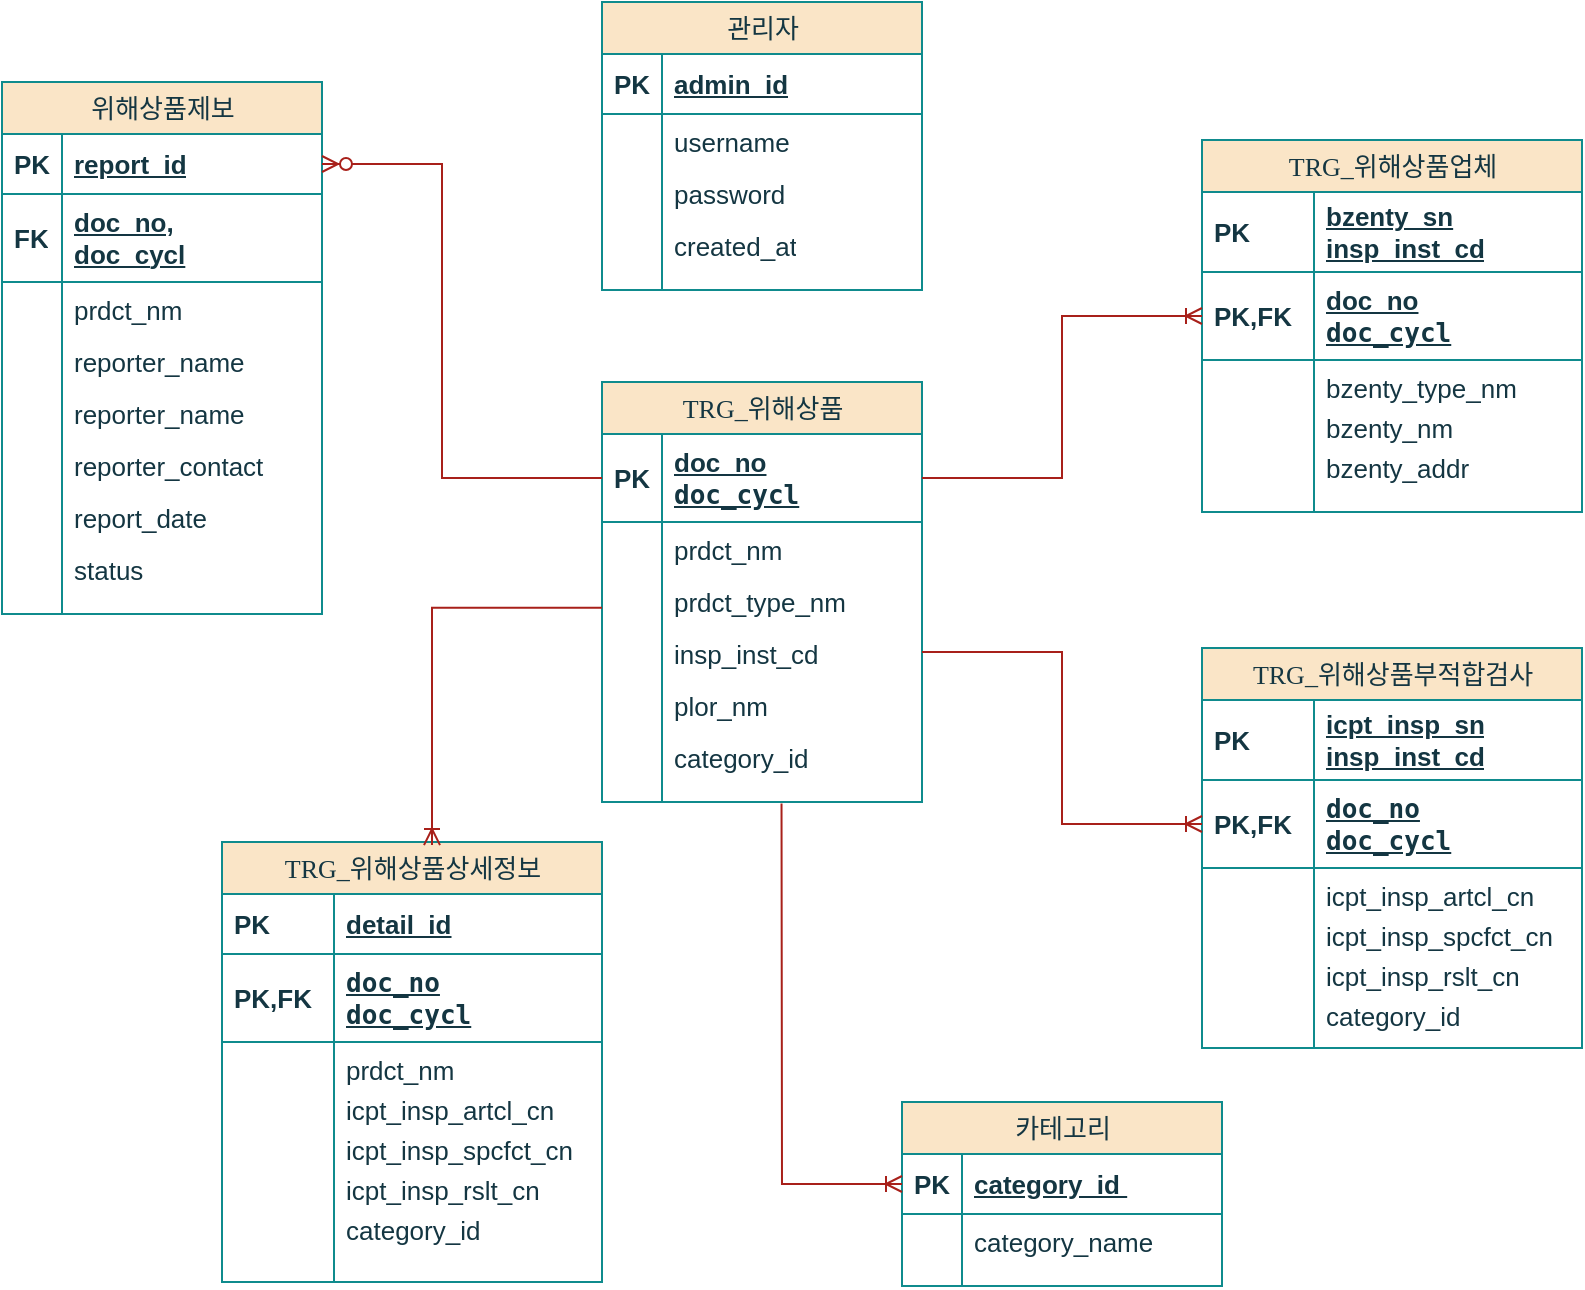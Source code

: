 <mxfile version="26.0.2">
  <diagram name="Page-1" id="e56a1550-8fbb-45ad-956c-1786394a9013">
    <mxGraphModel dx="1615" dy="869" grid="1" gridSize="10" guides="1" tooltips="1" connect="1" arrows="1" fold="1" page="1" pageScale="1" pageWidth="1100" pageHeight="850" background="none" math="0" shadow="0">
      <root>
        <mxCell id="0" />
        <mxCell id="1" parent="0" />
        <mxCell id="2e49270ec7c68f3f-8" value="관리자" style="swimlane;html=1;fontStyle=0;childLayout=stackLayout;horizontal=1;startSize=26;fillColor=#FAE5C7;horizontalStack=0;resizeParent=1;resizeLast=0;collapsible=1;marginBottom=0;swimlaneFillColor=#ffffff;align=center;rounded=0;shadow=0;comic=0;labelBackgroundColor=none;strokeWidth=1;fontFamily=Verdana;fontSize=13;swimlaneLine=1;glass=0;strokeColor=#0F8B8D;fontColor=#143642;" parent="1" vertex="1">
          <mxGeometry x="444" y="92" width="160" height="144" as="geometry" />
        </mxCell>
        <mxCell id="2e49270ec7c68f3f-9" value="admin_id" style="shape=partialRectangle;top=0;left=0;right=0;bottom=1;html=1;align=left;verticalAlign=middle;fillColor=none;spacingLeft=34;spacingRight=4;whiteSpace=wrap;overflow=hidden;rotatable=0;points=[[0,0.5],[1,0.5]];portConstraint=eastwest;dropTarget=0;fontStyle=5;fontSize=13;labelBackgroundColor=none;strokeColor=#0F8B8D;fontColor=#143642;" parent="2e49270ec7c68f3f-8" vertex="1">
          <mxGeometry y="26" width="160" height="30" as="geometry" />
        </mxCell>
        <mxCell id="2e49270ec7c68f3f-10" value="&lt;b&gt;PK&lt;/b&gt;" style="shape=partialRectangle;top=0;left=0;bottom=0;html=1;fillColor=none;align=left;verticalAlign=middle;spacingLeft=4;spacingRight=4;whiteSpace=wrap;overflow=hidden;rotatable=0;points=[];portConstraint=eastwest;part=1;fontSize=13;labelBackgroundColor=none;strokeColor=#0F8B8D;fontColor=#143642;" parent="2e49270ec7c68f3f-9" vertex="1" connectable="0">
          <mxGeometry width="30" height="30" as="geometry" />
        </mxCell>
        <mxCell id="2e49270ec7c68f3f-11" value="&lt;code&gt;&lt;font face=&quot;Helvetica&quot;&gt;username&lt;/font&gt;&lt;/code&gt;" style="shape=partialRectangle;top=0;left=0;right=0;bottom=0;html=1;align=left;verticalAlign=top;fillColor=none;spacingLeft=34;spacingRight=4;whiteSpace=wrap;overflow=hidden;rotatable=0;points=[[0,0.5],[1,0.5]];portConstraint=eastwest;dropTarget=0;fontSize=13;labelBackgroundColor=none;strokeColor=#0F8B8D;fontColor=#143642;" parent="2e49270ec7c68f3f-8" vertex="1">
          <mxGeometry y="56" width="160" height="26" as="geometry" />
        </mxCell>
        <mxCell id="2e49270ec7c68f3f-12" value="" style="shape=partialRectangle;top=0;left=0;bottom=0;html=1;fillColor=none;align=left;verticalAlign=top;spacingLeft=4;spacingRight=4;whiteSpace=wrap;overflow=hidden;rotatable=0;points=[];portConstraint=eastwest;part=1;fontSize=13;labelBackgroundColor=none;strokeColor=#0F8B8D;fontColor=#143642;" parent="2e49270ec7c68f3f-11" vertex="1" connectable="0">
          <mxGeometry width="30" height="26" as="geometry" />
        </mxCell>
        <mxCell id="2e49270ec7c68f3f-13" value="&lt;code&gt;&lt;font face=&quot;Helvetica&quot;&gt;password&lt;/font&gt;&lt;/code&gt;" style="shape=partialRectangle;top=0;left=0;right=0;bottom=0;html=1;align=left;verticalAlign=top;fillColor=none;spacingLeft=34;spacingRight=4;whiteSpace=wrap;overflow=hidden;rotatable=0;points=[[0,0.5],[1,0.5]];portConstraint=eastwest;dropTarget=0;fontSize=13;labelBackgroundColor=none;strokeColor=#0F8B8D;fontColor=#143642;" parent="2e49270ec7c68f3f-8" vertex="1">
          <mxGeometry y="82" width="160" height="26" as="geometry" />
        </mxCell>
        <mxCell id="2e49270ec7c68f3f-14" value="" style="shape=partialRectangle;top=0;left=0;bottom=0;html=1;fillColor=none;align=left;verticalAlign=top;spacingLeft=4;spacingRight=4;whiteSpace=wrap;overflow=hidden;rotatable=0;points=[];portConstraint=eastwest;part=1;fontSize=13;labelBackgroundColor=none;strokeColor=#0F8B8D;fontColor=#143642;" parent="2e49270ec7c68f3f-13" vertex="1" connectable="0">
          <mxGeometry width="30" height="26" as="geometry" />
        </mxCell>
        <mxCell id="2e49270ec7c68f3f-15" value="&lt;code&gt;&lt;font face=&quot;Helvetica&quot;&gt;created_at&lt;/font&gt;&lt;/code&gt;" style="shape=partialRectangle;top=0;left=0;right=0;bottom=0;html=1;align=left;verticalAlign=top;fillColor=none;spacingLeft=34;spacingRight=4;whiteSpace=wrap;overflow=hidden;rotatable=0;points=[[0,0.5],[1,0.5]];portConstraint=eastwest;dropTarget=0;fontSize=13;labelBackgroundColor=none;strokeColor=#0F8B8D;fontColor=#143642;" parent="2e49270ec7c68f3f-8" vertex="1">
          <mxGeometry y="108" width="160" height="26" as="geometry" />
        </mxCell>
        <mxCell id="2e49270ec7c68f3f-16" value="" style="shape=partialRectangle;top=0;left=0;bottom=0;html=1;fillColor=none;align=left;verticalAlign=top;spacingLeft=4;spacingRight=4;whiteSpace=wrap;overflow=hidden;rotatable=0;points=[];portConstraint=eastwest;part=1;fontSize=13;labelBackgroundColor=none;strokeColor=#0F8B8D;fontColor=#143642;" parent="2e49270ec7c68f3f-15" vertex="1" connectable="0">
          <mxGeometry width="30" height="26" as="geometry" />
        </mxCell>
        <mxCell id="2e49270ec7c68f3f-17" value="" style="shape=partialRectangle;top=0;left=0;right=0;bottom=0;html=1;align=left;verticalAlign=top;fillColor=none;spacingLeft=34;spacingRight=4;whiteSpace=wrap;overflow=hidden;rotatable=0;points=[[0,0.5],[1,0.5]];portConstraint=eastwest;dropTarget=0;fontSize=13;labelBackgroundColor=none;strokeColor=#0F8B8D;fontColor=#143642;" parent="2e49270ec7c68f3f-8" vertex="1">
          <mxGeometry y="134" width="160" height="10" as="geometry" />
        </mxCell>
        <mxCell id="2e49270ec7c68f3f-18" value="" style="shape=partialRectangle;top=0;left=0;bottom=0;html=1;fillColor=none;align=left;verticalAlign=top;spacingLeft=4;spacingRight=4;whiteSpace=wrap;overflow=hidden;rotatable=0;points=[];portConstraint=eastwest;part=1;fontSize=13;labelBackgroundColor=none;strokeColor=#0F8B8D;fontColor=#143642;" parent="2e49270ec7c68f3f-17" vertex="1" connectable="0">
          <mxGeometry width="30" height="10" as="geometry" />
        </mxCell>
        <mxCell id="2e49270ec7c68f3f-30" value="위해상품제보" style="swimlane;html=1;fontStyle=0;childLayout=stackLayout;horizontal=1;startSize=26;fillColor=#FAE5C7;horizontalStack=0;resizeParent=1;resizeLast=0;collapsible=1;marginBottom=0;swimlaneFillColor=#ffffff;align=center;rounded=0;shadow=0;comic=0;labelBackgroundColor=none;strokeWidth=1;fontFamily=Verdana;fontSize=13;strokeColor=#0F8B8D;fontColor=#143642;" parent="1" vertex="1">
          <mxGeometry x="144" y="132" width="160" height="266" as="geometry" />
        </mxCell>
        <mxCell id="wCXckMe2eEmtba9I79JS-127" value="report_id" style="shape=partialRectangle;top=0;left=0;right=0;bottom=1;html=1;align=left;verticalAlign=middle;fillColor=none;spacingLeft=34;spacingRight=4;whiteSpace=wrap;overflow=hidden;rotatable=0;points=[[0,0.5],[1,0.5]];portConstraint=eastwest;dropTarget=0;fontStyle=5;fontSize=13;labelBackgroundColor=none;strokeColor=#0F8B8D;fontColor=#143642;" parent="2e49270ec7c68f3f-30" vertex="1">
          <mxGeometry y="26" width="160" height="30" as="geometry" />
        </mxCell>
        <mxCell id="wCXckMe2eEmtba9I79JS-128" value="&lt;b&gt;PK&lt;/b&gt;" style="shape=partialRectangle;top=0;left=0;bottom=0;html=1;fillColor=none;align=left;verticalAlign=middle;spacingLeft=4;spacingRight=4;whiteSpace=wrap;overflow=hidden;rotatable=0;points=[];portConstraint=eastwest;part=1;fontSize=13;labelBackgroundColor=none;strokeColor=#0F8B8D;fontColor=#143642;" parent="wCXckMe2eEmtba9I79JS-127" vertex="1" connectable="0">
          <mxGeometry width="30" height="30" as="geometry" />
        </mxCell>
        <mxCell id="2e49270ec7c68f3f-31" value="doc_no,&lt;div&gt;doc_cycl &lt;/div&gt;" style="shape=partialRectangle;top=0;left=0;right=0;bottom=1;html=1;align=left;verticalAlign=middle;fillColor=none;spacingLeft=34;spacingRight=4;whiteSpace=wrap;overflow=hidden;rotatable=0;points=[[0,0.5],[1,0.5]];portConstraint=eastwest;dropTarget=0;fontStyle=5;fontSize=13;labelBackgroundColor=none;strokeColor=#0F8B8D;fontColor=#143642;" parent="2e49270ec7c68f3f-30" vertex="1">
          <mxGeometry y="56" width="160" height="44" as="geometry" />
        </mxCell>
        <mxCell id="2e49270ec7c68f3f-32" value="&lt;b&gt;FK&lt;/b&gt;" style="shape=partialRectangle;top=0;left=0;bottom=0;html=1;fillColor=none;align=left;verticalAlign=middle;spacingLeft=4;spacingRight=4;whiteSpace=wrap;overflow=hidden;rotatable=0;points=[];portConstraint=eastwest;part=1;fontSize=13;labelBackgroundColor=none;strokeColor=#0F8B8D;fontColor=#143642;" parent="2e49270ec7c68f3f-31" vertex="1" connectable="0">
          <mxGeometry width="30" height="44" as="geometry" />
        </mxCell>
        <mxCell id="2e49270ec7c68f3f-33" value="&lt;code&gt;&lt;font face=&quot;Helvetica&quot;&gt;prdct_nm&lt;/font&gt;&lt;/code&gt;" style="shape=partialRectangle;top=0;left=0;right=0;bottom=0;html=1;align=left;verticalAlign=top;fillColor=none;spacingLeft=34;spacingRight=4;whiteSpace=wrap;overflow=hidden;rotatable=0;points=[[0,0.5],[1,0.5]];portConstraint=eastwest;dropTarget=0;fontSize=13;labelBackgroundColor=none;strokeColor=#0F8B8D;fontColor=#143642;" parent="2e49270ec7c68f3f-30" vertex="1">
          <mxGeometry y="100" width="160" height="26" as="geometry" />
        </mxCell>
        <mxCell id="2e49270ec7c68f3f-34" value="" style="shape=partialRectangle;top=0;left=0;bottom=0;html=1;fillColor=none;align=left;verticalAlign=top;spacingLeft=4;spacingRight=4;whiteSpace=wrap;overflow=hidden;rotatable=0;points=[];portConstraint=eastwest;part=1;fontSize=13;labelBackgroundColor=none;strokeColor=#0F8B8D;fontColor=#143642;" parent="2e49270ec7c68f3f-33" vertex="1" connectable="0">
          <mxGeometry width="30" height="26" as="geometry" />
        </mxCell>
        <mxCell id="lhJc6P_iqKGo1ascdRsg-50" value="&lt;code&gt;&lt;font face=&quot;Helvetica&quot;&gt;reporter_name&lt;/font&gt;&lt;/code&gt;" style="shape=partialRectangle;top=0;left=0;right=0;bottom=0;html=1;align=left;verticalAlign=top;fillColor=none;spacingLeft=34;spacingRight=4;whiteSpace=wrap;overflow=hidden;rotatable=0;points=[[0,0.5],[1,0.5]];portConstraint=eastwest;dropTarget=0;fontSize=13;labelBackgroundColor=none;strokeColor=#0F8B8D;fontColor=#143642;" vertex="1" parent="2e49270ec7c68f3f-30">
          <mxGeometry y="126" width="160" height="26" as="geometry" />
        </mxCell>
        <mxCell id="lhJc6P_iqKGo1ascdRsg-51" value="" style="shape=partialRectangle;top=0;left=0;bottom=0;html=1;fillColor=none;align=left;verticalAlign=top;spacingLeft=4;spacingRight=4;whiteSpace=wrap;overflow=hidden;rotatable=0;points=[];portConstraint=eastwest;part=1;fontSize=13;labelBackgroundColor=none;strokeColor=#0F8B8D;fontColor=#143642;" vertex="1" connectable="0" parent="lhJc6P_iqKGo1ascdRsg-50">
          <mxGeometry width="30" height="26" as="geometry" />
        </mxCell>
        <mxCell id="2e49270ec7c68f3f-35" value="&lt;code&gt;&lt;font face=&quot;Helvetica&quot;&gt;reporter_name&lt;/font&gt;&lt;/code&gt;" style="shape=partialRectangle;top=0;left=0;right=0;bottom=0;html=1;align=left;verticalAlign=top;fillColor=none;spacingLeft=34;spacingRight=4;whiteSpace=wrap;overflow=hidden;rotatable=0;points=[[0,0.5],[1,0.5]];portConstraint=eastwest;dropTarget=0;fontSize=13;labelBackgroundColor=none;strokeColor=#0F8B8D;fontColor=#143642;" parent="2e49270ec7c68f3f-30" vertex="1">
          <mxGeometry y="152" width="160" height="26" as="geometry" />
        </mxCell>
        <mxCell id="2e49270ec7c68f3f-36" value="" style="shape=partialRectangle;top=0;left=0;bottom=0;html=1;fillColor=none;align=left;verticalAlign=top;spacingLeft=4;spacingRight=4;whiteSpace=wrap;overflow=hidden;rotatable=0;points=[];portConstraint=eastwest;part=1;fontSize=13;labelBackgroundColor=none;strokeColor=#0F8B8D;fontColor=#143642;" parent="2e49270ec7c68f3f-35" vertex="1" connectable="0">
          <mxGeometry width="30" height="26" as="geometry" />
        </mxCell>
        <mxCell id="wCXckMe2eEmtba9I79JS-115" value="&lt;code&gt;&lt;font face=&quot;Helvetica&quot;&gt;reporter_contact&lt;/font&gt;&lt;/code&gt;" style="shape=partialRectangle;top=0;left=0;right=0;bottom=0;html=1;align=left;verticalAlign=top;fillColor=none;spacingLeft=34;spacingRight=4;whiteSpace=wrap;overflow=hidden;rotatable=0;points=[[0,0.5],[1,0.5]];portConstraint=eastwest;dropTarget=0;fontSize=13;labelBackgroundColor=none;strokeColor=#0F8B8D;fontColor=#143642;" parent="2e49270ec7c68f3f-30" vertex="1">
          <mxGeometry y="178" width="160" height="26" as="geometry" />
        </mxCell>
        <mxCell id="wCXckMe2eEmtba9I79JS-116" value="" style="shape=partialRectangle;top=0;left=0;bottom=0;html=1;fillColor=none;align=left;verticalAlign=top;spacingLeft=4;spacingRight=4;whiteSpace=wrap;overflow=hidden;rotatable=0;points=[];portConstraint=eastwest;part=1;fontSize=13;labelBackgroundColor=none;strokeColor=#0F8B8D;fontColor=#143642;" parent="wCXckMe2eEmtba9I79JS-115" vertex="1" connectable="0">
          <mxGeometry width="30" height="26" as="geometry" />
        </mxCell>
        <mxCell id="wCXckMe2eEmtba9I79JS-125" value="&lt;code&gt;&lt;font face=&quot;Helvetica&quot;&gt;report_date&lt;/font&gt;&lt;/code&gt;" style="shape=partialRectangle;top=0;left=0;right=0;bottom=0;html=1;align=left;verticalAlign=top;fillColor=none;spacingLeft=34;spacingRight=4;whiteSpace=wrap;overflow=hidden;rotatable=0;points=[[0,0.5],[1,0.5]];portConstraint=eastwest;dropTarget=0;fontSize=13;labelBackgroundColor=none;strokeColor=#0F8B8D;fontColor=#143642;" parent="2e49270ec7c68f3f-30" vertex="1">
          <mxGeometry y="204" width="160" height="26" as="geometry" />
        </mxCell>
        <mxCell id="wCXckMe2eEmtba9I79JS-126" value="" style="shape=partialRectangle;top=0;left=0;bottom=0;html=1;fillColor=none;align=left;verticalAlign=top;spacingLeft=4;spacingRight=4;whiteSpace=wrap;overflow=hidden;rotatable=0;points=[];portConstraint=eastwest;part=1;fontSize=13;labelBackgroundColor=none;strokeColor=#0F8B8D;fontColor=#143642;" parent="wCXckMe2eEmtba9I79JS-125" vertex="1" connectable="0">
          <mxGeometry width="30" height="26" as="geometry" />
        </mxCell>
        <mxCell id="2e49270ec7c68f3f-37" value="&lt;code&gt;&lt;font face=&quot;Helvetica&quot;&gt;status&lt;/font&gt;&lt;/code&gt;" style="shape=partialRectangle;top=0;left=0;right=0;bottom=0;html=1;align=left;verticalAlign=top;fillColor=none;spacingLeft=34;spacingRight=4;whiteSpace=wrap;overflow=hidden;rotatable=0;points=[[0,0.5],[1,0.5]];portConstraint=eastwest;dropTarget=0;fontSize=13;labelBackgroundColor=none;strokeColor=#0F8B8D;fontColor=#143642;" parent="2e49270ec7c68f3f-30" vertex="1">
          <mxGeometry y="230" width="160" height="26" as="geometry" />
        </mxCell>
        <mxCell id="2e49270ec7c68f3f-38" value="" style="shape=partialRectangle;top=0;left=0;bottom=0;html=1;fillColor=none;align=left;verticalAlign=top;spacingLeft=4;spacingRight=4;whiteSpace=wrap;overflow=hidden;rotatable=0;points=[];portConstraint=eastwest;part=1;fontSize=13;labelBackgroundColor=none;strokeColor=#0F8B8D;fontColor=#143642;" parent="2e49270ec7c68f3f-37" vertex="1" connectable="0">
          <mxGeometry width="30" height="26" as="geometry" />
        </mxCell>
        <mxCell id="2e49270ec7c68f3f-39" value="" style="shape=partialRectangle;top=0;left=0;right=0;bottom=0;html=1;align=left;verticalAlign=top;fillColor=none;spacingLeft=34;spacingRight=4;whiteSpace=wrap;overflow=hidden;rotatable=0;points=[[0,0.5],[1,0.5]];portConstraint=eastwest;dropTarget=0;fontSize=13;labelBackgroundColor=none;strokeColor=#0F8B8D;fontColor=#143642;" parent="2e49270ec7c68f3f-30" vertex="1">
          <mxGeometry y="256" width="160" height="10" as="geometry" />
        </mxCell>
        <mxCell id="2e49270ec7c68f3f-40" value="" style="shape=partialRectangle;top=0;left=0;bottom=0;html=1;fillColor=none;align=left;verticalAlign=top;spacingLeft=4;spacingRight=4;whiteSpace=wrap;overflow=hidden;rotatable=0;points=[];portConstraint=eastwest;part=1;fontSize=13;labelBackgroundColor=none;strokeColor=#0F8B8D;fontColor=#143642;" parent="2e49270ec7c68f3f-39" vertex="1" connectable="0">
          <mxGeometry width="30" height="10" as="geometry" />
        </mxCell>
        <mxCell id="2e49270ec7c68f3f-80" value="TRG_위해상품" style="swimlane;html=1;fontStyle=0;childLayout=stackLayout;horizontal=1;startSize=26;fillColor=#FAE5C7;horizontalStack=0;resizeParent=1;resizeLast=0;collapsible=1;marginBottom=0;swimlaneFillColor=#ffffff;align=center;rounded=0;shadow=0;comic=0;labelBackgroundColor=none;strokeWidth=1;fontFamily=Verdana;fontSize=13;strokeColor=#0F8B8D;fontColor=#143642;" parent="1" vertex="1">
          <mxGeometry x="444" y="282" width="160" height="210" as="geometry" />
        </mxCell>
        <mxCell id="2e49270ec7c68f3f-81" value="doc_no&lt;div&gt;&lt;code&gt;doc_cycl&lt;/code&gt;&lt;/div&gt;" style="shape=partialRectangle;top=0;left=0;right=0;bottom=1;html=1;align=left;verticalAlign=middle;fillColor=none;spacingLeft=34;spacingRight=4;whiteSpace=wrap;overflow=hidden;rotatable=0;points=[[0,0.5],[1,0.5]];portConstraint=eastwest;dropTarget=0;fontStyle=5;fontSize=13;labelBackgroundColor=none;strokeColor=#0F8B8D;fontColor=#143642;" parent="2e49270ec7c68f3f-80" vertex="1">
          <mxGeometry y="26" width="160" height="44" as="geometry" />
        </mxCell>
        <mxCell id="2e49270ec7c68f3f-82" value="&lt;b&gt;PK&lt;/b&gt;" style="shape=partialRectangle;top=0;left=0;bottom=0;html=1;fillColor=none;align=left;verticalAlign=middle;spacingLeft=4;spacingRight=4;whiteSpace=wrap;overflow=hidden;rotatable=0;points=[];portConstraint=eastwest;part=1;fontSize=13;labelBackgroundColor=none;strokeColor=#0F8B8D;fontColor=#143642;" parent="2e49270ec7c68f3f-81" vertex="1" connectable="0">
          <mxGeometry width="30" height="44" as="geometry" />
        </mxCell>
        <mxCell id="2e49270ec7c68f3f-83" value="prdct_nm" style="shape=partialRectangle;top=0;left=0;right=0;bottom=0;html=1;align=left;verticalAlign=top;fillColor=none;spacingLeft=34;spacingRight=4;whiteSpace=wrap;overflow=hidden;rotatable=0;points=[[0,0.5],[1,0.5]];portConstraint=eastwest;dropTarget=0;fontSize=13;labelBackgroundColor=none;strokeColor=#0F8B8D;fontColor=#143642;" parent="2e49270ec7c68f3f-80" vertex="1">
          <mxGeometry y="70" width="160" height="26" as="geometry" />
        </mxCell>
        <mxCell id="2e49270ec7c68f3f-84" value="" style="shape=partialRectangle;top=0;left=0;bottom=0;html=1;fillColor=none;align=left;verticalAlign=top;spacingLeft=4;spacingRight=4;whiteSpace=wrap;overflow=hidden;rotatable=0;points=[];portConstraint=eastwest;part=1;fontSize=13;labelBackgroundColor=none;strokeColor=#0F8B8D;fontColor=#143642;" parent="2e49270ec7c68f3f-83" vertex="1" connectable="0">
          <mxGeometry width="30" height="26" as="geometry" />
        </mxCell>
        <mxCell id="2e49270ec7c68f3f-85" value="prdct_type_nm" style="shape=partialRectangle;top=0;left=0;right=0;bottom=0;html=1;align=left;verticalAlign=top;fillColor=none;spacingLeft=34;spacingRight=4;whiteSpace=wrap;overflow=hidden;rotatable=0;points=[[0,0.5],[1,0.5]];portConstraint=eastwest;dropTarget=0;fontSize=13;labelBackgroundColor=none;strokeColor=#0F8B8D;fontColor=#143642;" parent="2e49270ec7c68f3f-80" vertex="1">
          <mxGeometry y="96" width="160" height="26" as="geometry" />
        </mxCell>
        <mxCell id="2e49270ec7c68f3f-86" value="" style="shape=partialRectangle;top=0;left=0;bottom=0;html=1;fillColor=none;align=left;verticalAlign=top;spacingLeft=4;spacingRight=4;whiteSpace=wrap;overflow=hidden;rotatable=0;points=[];portConstraint=eastwest;part=1;fontSize=13;labelBackgroundColor=none;strokeColor=#0F8B8D;fontColor=#143642;" parent="2e49270ec7c68f3f-85" vertex="1" connectable="0">
          <mxGeometry width="30" height="26" as="geometry" />
        </mxCell>
        <mxCell id="2e49270ec7c68f3f-87" value="insp_inst_cd" style="shape=partialRectangle;top=0;left=0;right=0;bottom=0;html=1;align=left;verticalAlign=top;fillColor=none;spacingLeft=34;spacingRight=4;whiteSpace=wrap;overflow=hidden;rotatable=0;points=[[0,0.5],[1,0.5]];portConstraint=eastwest;dropTarget=0;fontSize=13;labelBackgroundColor=none;strokeColor=#0F8B8D;fontColor=#143642;" parent="2e49270ec7c68f3f-80" vertex="1">
          <mxGeometry y="122" width="160" height="26" as="geometry" />
        </mxCell>
        <mxCell id="2e49270ec7c68f3f-88" value="" style="shape=partialRectangle;top=0;left=0;bottom=0;html=1;fillColor=none;align=left;verticalAlign=top;spacingLeft=4;spacingRight=4;whiteSpace=wrap;overflow=hidden;rotatable=0;points=[];portConstraint=eastwest;part=1;fontSize=13;labelBackgroundColor=none;strokeColor=#0F8B8D;fontColor=#143642;" parent="2e49270ec7c68f3f-87" vertex="1" connectable="0">
          <mxGeometry width="30" height="26" as="geometry" />
        </mxCell>
        <mxCell id="lhJc6P_iqKGo1ascdRsg-1" value="plor_nm" style="shape=partialRectangle;top=0;left=0;right=0;bottom=0;html=1;align=left;verticalAlign=top;fillColor=none;spacingLeft=34;spacingRight=4;whiteSpace=wrap;overflow=hidden;rotatable=0;points=[[0,0.5],[1,0.5]];portConstraint=eastwest;dropTarget=0;fontSize=13;labelBackgroundColor=none;strokeColor=#0F8B8D;fontColor=#143642;" vertex="1" parent="2e49270ec7c68f3f-80">
          <mxGeometry y="148" width="160" height="26" as="geometry" />
        </mxCell>
        <mxCell id="lhJc6P_iqKGo1ascdRsg-2" value="" style="shape=partialRectangle;top=0;left=0;bottom=0;html=1;fillColor=none;align=left;verticalAlign=top;spacingLeft=4;spacingRight=4;whiteSpace=wrap;overflow=hidden;rotatable=0;points=[];portConstraint=eastwest;part=1;fontSize=13;labelBackgroundColor=none;strokeColor=#0F8B8D;fontColor=#143642;" vertex="1" connectable="0" parent="lhJc6P_iqKGo1ascdRsg-1">
          <mxGeometry width="30" height="26" as="geometry" />
        </mxCell>
        <mxCell id="wCXckMe2eEmtba9I79JS-150" value="&lt;font face=&quot;Helvetica&quot;&gt;category_id&lt;/font&gt;" style="shape=partialRectangle;top=0;left=0;right=0;bottom=0;html=1;align=left;verticalAlign=top;fillColor=none;spacingLeft=34;spacingRight=4;whiteSpace=wrap;overflow=hidden;rotatable=0;points=[[0,0.5],[1,0.5]];portConstraint=eastwest;dropTarget=0;fontSize=13;labelBackgroundColor=none;strokeColor=#0F8B8D;fontColor=#143642;" parent="2e49270ec7c68f3f-80" vertex="1">
          <mxGeometry y="174" width="160" height="26" as="geometry" />
        </mxCell>
        <mxCell id="wCXckMe2eEmtba9I79JS-151" value="" style="shape=partialRectangle;top=0;left=0;bottom=0;html=1;fillColor=none;align=left;verticalAlign=top;spacingLeft=4;spacingRight=4;whiteSpace=wrap;overflow=hidden;rotatable=0;points=[];portConstraint=eastwest;part=1;fontSize=13;labelBackgroundColor=none;strokeColor=#0F8B8D;fontColor=#143642;" parent="wCXckMe2eEmtba9I79JS-150" vertex="1" connectable="0">
          <mxGeometry width="30" height="26" as="geometry" />
        </mxCell>
        <mxCell id="2e49270ec7c68f3f-89" value="" style="shape=partialRectangle;top=0;left=0;right=0;bottom=0;html=1;align=left;verticalAlign=top;fillColor=none;spacingLeft=34;spacingRight=4;whiteSpace=wrap;overflow=hidden;rotatable=0;points=[[0,0.5],[1,0.5]];portConstraint=eastwest;dropTarget=0;fontSize=13;labelBackgroundColor=none;strokeColor=#0F8B8D;fontColor=#143642;" parent="2e49270ec7c68f3f-80" vertex="1">
          <mxGeometry y="200" width="160" height="10" as="geometry" />
        </mxCell>
        <mxCell id="2e49270ec7c68f3f-90" value="" style="shape=partialRectangle;top=0;left=0;bottom=0;html=1;fillColor=none;align=left;verticalAlign=top;spacingLeft=4;spacingRight=4;whiteSpace=wrap;overflow=hidden;rotatable=0;points=[];portConstraint=eastwest;part=1;fontSize=13;labelBackgroundColor=none;strokeColor=#0F8B8D;fontColor=#143642;" parent="2e49270ec7c68f3f-89" vertex="1" connectable="0">
          <mxGeometry width="30" height="10" as="geometry" />
        </mxCell>
        <mxCell id="wCXckMe2eEmtba9I79JS-24" value="TRG_위해상품업체" style="swimlane;html=1;fontStyle=0;childLayout=stackLayout;horizontal=1;startSize=26;fillColor=#FAE5C7;horizontalStack=0;resizeParent=1;resizeLast=0;collapsible=1;marginBottom=0;swimlaneFillColor=#ffffff;align=center;rounded=0;shadow=0;comic=0;labelBackgroundColor=none;strokeWidth=1;fontFamily=Verdana;fontSize=13;strokeColor=#0F8B8D;fontColor=#143642;" parent="1" vertex="1">
          <mxGeometry x="744" y="161" width="190" height="186" as="geometry">
            <mxRectangle x="290" y="140" width="120" height="30" as="alternateBounds" />
          </mxGeometry>
        </mxCell>
        <mxCell id="wCXckMe2eEmtba9I79JS-83" value="&lt;div&gt;bzenty_sn&lt;/div&gt;&lt;div&gt;insp_inst_cd&lt;/div&gt;" style="shape=partialRectangle;top=0;left=0;right=0;bottom=1;html=1;align=left;verticalAlign=middle;fillColor=none;spacingLeft=60;spacingRight=4;whiteSpace=wrap;overflow=hidden;rotatable=0;points=[[0,0.5],[1,0.5]];portConstraint=eastwest;dropTarget=0;fontStyle=5;fontSize=13;labelBackgroundColor=none;strokeColor=#0F8B8D;fontColor=#143642;" parent="wCXckMe2eEmtba9I79JS-24" vertex="1">
          <mxGeometry y="26" width="190" height="40" as="geometry" />
        </mxCell>
        <mxCell id="wCXckMe2eEmtba9I79JS-84" value="PK" style="shape=partialRectangle;fontStyle=1;top=0;left=0;bottom=0;html=1;fillColor=none;align=left;verticalAlign=middle;spacingLeft=4;spacingRight=4;whiteSpace=wrap;overflow=hidden;rotatable=0;points=[];portConstraint=eastwest;part=1;fontSize=13;labelBackgroundColor=none;strokeColor=#0F8B8D;fontColor=#143642;" parent="wCXckMe2eEmtba9I79JS-83" vertex="1" connectable="0">
          <mxGeometry width="56" height="40" as="geometry" />
        </mxCell>
        <mxCell id="wCXckMe2eEmtba9I79JS-93" value="doc_no&lt;div&gt;&lt;code&gt;doc_cycl&lt;/code&gt;&lt;/div&gt;" style="shape=partialRectangle;top=0;left=0;right=0;bottom=1;html=1;align=left;verticalAlign=middle;fillColor=none;spacingLeft=60;spacingRight=4;whiteSpace=wrap;overflow=hidden;rotatable=0;points=[[0,0.5],[1,0.5]];portConstraint=eastwest;dropTarget=0;fontStyle=5;fontSize=13;labelBackgroundColor=none;strokeColor=#0F8B8D;fontColor=#143642;" parent="wCXckMe2eEmtba9I79JS-24" vertex="1">
          <mxGeometry y="66" width="190" height="44" as="geometry" />
        </mxCell>
        <mxCell id="wCXckMe2eEmtba9I79JS-94" value="PK,FK" style="shape=partialRectangle;fontStyle=1;top=0;left=0;bottom=0;html=1;fillColor=none;align=left;verticalAlign=middle;spacingLeft=4;spacingRight=4;whiteSpace=wrap;overflow=hidden;rotatable=0;points=[];portConstraint=eastwest;part=1;fontSize=13;labelBackgroundColor=none;strokeColor=#0F8B8D;fontColor=#143642;" parent="wCXckMe2eEmtba9I79JS-93" vertex="1" connectable="0">
          <mxGeometry width="56" height="44" as="geometry" />
        </mxCell>
        <mxCell id="wCXckMe2eEmtba9I79JS-87" value="&lt;code&gt;&lt;font face=&quot;Helvetica&quot;&gt;bzenty_type_nm&lt;/font&gt;&lt;/code&gt;" style="shape=partialRectangle;top=0;left=0;right=0;bottom=0;html=1;align=left;verticalAlign=top;fillColor=none;spacingLeft=60;spacingRight=4;whiteSpace=wrap;overflow=hidden;rotatable=0;points=[[0,0.5],[1,0.5]];portConstraint=eastwest;dropTarget=0;fontSize=13;labelBackgroundColor=none;strokeColor=#0F8B8D;fontColor=#143642;" parent="wCXckMe2eEmtba9I79JS-24" vertex="1">
          <mxGeometry y="110" width="190" height="20" as="geometry" />
        </mxCell>
        <mxCell id="wCXckMe2eEmtba9I79JS-88" value="" style="shape=partialRectangle;top=0;left=0;bottom=0;html=1;fillColor=none;align=left;verticalAlign=top;spacingLeft=4;spacingRight=4;whiteSpace=wrap;overflow=hidden;rotatable=0;points=[];portConstraint=eastwest;part=1;fontSize=13;labelBackgroundColor=none;strokeColor=#0F8B8D;fontColor=#143642;" parent="wCXckMe2eEmtba9I79JS-87" vertex="1" connectable="0">
          <mxGeometry width="56" height="20" as="geometry" />
        </mxCell>
        <mxCell id="lhJc6P_iqKGo1ascdRsg-37" value="&lt;code&gt;&lt;font face=&quot;Helvetica&quot;&gt;bzenty_nm&lt;/font&gt;&lt;/code&gt;" style="shape=partialRectangle;top=0;left=0;right=0;bottom=0;html=1;align=left;verticalAlign=top;fillColor=none;spacingLeft=60;spacingRight=4;whiteSpace=wrap;overflow=hidden;rotatable=0;points=[[0,0.5],[1,0.5]];portConstraint=eastwest;dropTarget=0;fontSize=13;labelBackgroundColor=none;strokeColor=#0F8B8D;fontColor=#143642;" vertex="1" parent="wCXckMe2eEmtba9I79JS-24">
          <mxGeometry y="130" width="190" height="20" as="geometry" />
        </mxCell>
        <mxCell id="lhJc6P_iqKGo1ascdRsg-38" value="" style="shape=partialRectangle;top=0;left=0;bottom=0;html=1;fillColor=none;align=left;verticalAlign=top;spacingLeft=4;spacingRight=4;whiteSpace=wrap;overflow=hidden;rotatable=0;points=[];portConstraint=eastwest;part=1;fontSize=13;labelBackgroundColor=none;strokeColor=#0F8B8D;fontColor=#143642;" vertex="1" connectable="0" parent="lhJc6P_iqKGo1ascdRsg-37">
          <mxGeometry width="56" height="20" as="geometry" />
        </mxCell>
        <mxCell id="lhJc6P_iqKGo1ascdRsg-39" value="&lt;code&gt;&lt;font face=&quot;Helvetica&quot;&gt;bzenty_addr&lt;/font&gt;&lt;/code&gt;" style="shape=partialRectangle;top=0;left=0;right=0;bottom=0;html=1;align=left;verticalAlign=top;fillColor=none;spacingLeft=60;spacingRight=4;whiteSpace=wrap;overflow=hidden;rotatable=0;points=[[0,0.5],[1,0.5]];portConstraint=eastwest;dropTarget=0;fontSize=13;labelBackgroundColor=none;strokeColor=#0F8B8D;fontColor=#143642;" vertex="1" parent="wCXckMe2eEmtba9I79JS-24">
          <mxGeometry y="150" width="190" height="36" as="geometry" />
        </mxCell>
        <mxCell id="lhJc6P_iqKGo1ascdRsg-40" value="" style="shape=partialRectangle;top=0;left=0;bottom=0;html=1;fillColor=none;align=left;verticalAlign=top;spacingLeft=4;spacingRight=4;whiteSpace=wrap;overflow=hidden;rotatable=0;points=[];portConstraint=eastwest;part=1;fontSize=13;labelBackgroundColor=none;strokeColor=#0F8B8D;fontColor=#143642;" vertex="1" connectable="0" parent="lhJc6P_iqKGo1ascdRsg-39">
          <mxGeometry width="56" height="36" as="geometry" />
        </mxCell>
        <mxCell id="wCXckMe2eEmtba9I79JS-39" value="TRG_위해상품부적합검사" style="swimlane;html=1;fontStyle=0;childLayout=stackLayout;horizontal=1;startSize=26;fillColor=#FAE5C7;horizontalStack=0;resizeParent=1;resizeLast=0;collapsible=1;marginBottom=0;swimlaneFillColor=#ffffff;align=center;rounded=0;shadow=0;comic=0;labelBackgroundColor=none;strokeWidth=1;fontFamily=Verdana;fontSize=13;strokeColor=#0F8B8D;fontColor=#143642;" parent="1" vertex="1">
          <mxGeometry x="744" y="415" width="190" height="200" as="geometry" />
        </mxCell>
        <mxCell id="wCXckMe2eEmtba9I79JS-147" value="&lt;div&gt;icpt_insp_sn&lt;/div&gt;&lt;div&gt;insp_inst_cd&lt;/div&gt;" style="shape=partialRectangle;top=0;left=0;right=0;bottom=1;html=1;align=left;verticalAlign=middle;fillColor=none;spacingLeft=60;spacingRight=4;whiteSpace=wrap;overflow=hidden;rotatable=0;points=[[0,0.5],[1,0.5]];portConstraint=eastwest;dropTarget=0;fontStyle=5;fontSize=13;labelBackgroundColor=none;strokeColor=#0F8B8D;fontColor=#143642;" parent="wCXckMe2eEmtba9I79JS-39" vertex="1">
          <mxGeometry y="26" width="190" height="40" as="geometry" />
        </mxCell>
        <mxCell id="wCXckMe2eEmtba9I79JS-148" value="PK" style="shape=partialRectangle;fontStyle=1;top=0;left=0;bottom=0;html=1;fillColor=none;align=left;verticalAlign=middle;spacingLeft=4;spacingRight=4;whiteSpace=wrap;overflow=hidden;rotatable=0;points=[];portConstraint=eastwest;part=1;fontSize=13;labelBackgroundColor=none;strokeColor=#0F8B8D;fontColor=#143642;" parent="wCXckMe2eEmtba9I79JS-147" vertex="1" connectable="0">
          <mxGeometry width="56" height="40" as="geometry" />
        </mxCell>
        <mxCell id="wCXckMe2eEmtba9I79JS-104" value="&lt;code&gt;doc_no&lt;/code&gt;&lt;div&gt;&lt;code&gt;doc_cycl&lt;/code&gt;&lt;/div&gt;" style="shape=partialRectangle;top=0;left=0;right=0;bottom=1;html=1;align=left;verticalAlign=middle;fillColor=none;spacingLeft=60;spacingRight=4;whiteSpace=wrap;overflow=hidden;rotatable=0;points=[[0,0.5],[1,0.5]];portConstraint=eastwest;dropTarget=0;fontStyle=5;fontSize=13;labelBackgroundColor=none;strokeColor=#0F8B8D;fontColor=#143642;" parent="wCXckMe2eEmtba9I79JS-39" vertex="1">
          <mxGeometry y="66" width="190" height="44" as="geometry" />
        </mxCell>
        <mxCell id="wCXckMe2eEmtba9I79JS-105" value="PK,FK" style="shape=partialRectangle;fontStyle=1;top=0;left=0;bottom=0;html=1;fillColor=none;align=left;verticalAlign=middle;spacingLeft=4;spacingRight=4;whiteSpace=wrap;overflow=hidden;rotatable=0;points=[];portConstraint=eastwest;part=1;fontSize=13;labelBackgroundColor=none;strokeColor=#0F8B8D;fontColor=#143642;" parent="wCXckMe2eEmtba9I79JS-104" vertex="1" connectable="0">
          <mxGeometry width="56" height="44" as="geometry" />
        </mxCell>
        <mxCell id="wCXckMe2eEmtba9I79JS-158" value="&lt;code&gt;&lt;font face=&quot;Helvetica&quot;&gt;icpt_insp_artcl_cn&lt;/font&gt;&lt;/code&gt;" style="shape=partialRectangle;top=0;left=0;right=0;bottom=0;html=1;align=left;verticalAlign=top;fillColor=none;spacingLeft=60;spacingRight=4;whiteSpace=wrap;overflow=hidden;rotatable=0;points=[[0,0.5],[1,0.5]];portConstraint=eastwest;dropTarget=0;fontSize=13;labelBackgroundColor=none;strokeColor=#0F8B8D;fontColor=#143642;" parent="wCXckMe2eEmtba9I79JS-39" vertex="1">
          <mxGeometry y="110" width="190" height="20" as="geometry" />
        </mxCell>
        <mxCell id="wCXckMe2eEmtba9I79JS-159" value="" style="shape=partialRectangle;top=0;left=0;bottom=0;html=1;fillColor=none;align=left;verticalAlign=top;spacingLeft=4;spacingRight=4;whiteSpace=wrap;overflow=hidden;rotatable=0;points=[];portConstraint=eastwest;part=1;fontSize=13;labelBackgroundColor=none;strokeColor=#0F8B8D;fontColor=#143642;" parent="wCXckMe2eEmtba9I79JS-158" vertex="1" connectable="0">
          <mxGeometry width="56" height="20" as="geometry" />
        </mxCell>
        <mxCell id="wCXckMe2eEmtba9I79JS-160" value="&lt;code&gt;&lt;font face=&quot;Helvetica&quot;&gt;icpt_insp_spcfct_cn&lt;/font&gt;&lt;/code&gt;" style="shape=partialRectangle;top=0;left=0;right=0;bottom=0;html=1;align=left;verticalAlign=top;fillColor=none;spacingLeft=60;spacingRight=4;whiteSpace=wrap;overflow=hidden;rotatable=0;points=[[0,0.5],[1,0.5]];portConstraint=eastwest;dropTarget=0;fontSize=13;labelBackgroundColor=none;strokeColor=#0F8B8D;fontColor=#143642;" parent="wCXckMe2eEmtba9I79JS-39" vertex="1">
          <mxGeometry y="130" width="190" height="20" as="geometry" />
        </mxCell>
        <mxCell id="wCXckMe2eEmtba9I79JS-161" value="" style="shape=partialRectangle;top=0;left=0;bottom=0;html=1;fillColor=none;align=left;verticalAlign=top;spacingLeft=4;spacingRight=4;whiteSpace=wrap;overflow=hidden;rotatable=0;points=[];portConstraint=eastwest;part=1;fontSize=13;labelBackgroundColor=none;strokeColor=#0F8B8D;fontColor=#143642;" parent="wCXckMe2eEmtba9I79JS-160" vertex="1" connectable="0">
          <mxGeometry width="56" height="20" as="geometry" />
        </mxCell>
        <mxCell id="wCXckMe2eEmtba9I79JS-162" value="&lt;code&gt;&lt;font face=&quot;Helvetica&quot;&gt;icpt_insp_rslt_cn&lt;/font&gt;&lt;/code&gt;" style="shape=partialRectangle;top=0;left=0;right=0;bottom=0;html=1;align=left;verticalAlign=top;fillColor=none;spacingLeft=60;spacingRight=4;whiteSpace=wrap;overflow=hidden;rotatable=0;points=[[0,0.5],[1,0.5]];portConstraint=eastwest;dropTarget=0;fontSize=13;labelBackgroundColor=none;strokeColor=#0F8B8D;fontColor=#143642;" parent="wCXckMe2eEmtba9I79JS-39" vertex="1">
          <mxGeometry y="150" width="190" height="20" as="geometry" />
        </mxCell>
        <mxCell id="wCXckMe2eEmtba9I79JS-163" value="" style="shape=partialRectangle;top=0;left=0;bottom=0;html=1;fillColor=none;align=left;verticalAlign=top;spacingLeft=4;spacingRight=4;whiteSpace=wrap;overflow=hidden;rotatable=0;points=[];portConstraint=eastwest;part=1;fontSize=13;labelBackgroundColor=none;strokeColor=#0F8B8D;fontColor=#143642;" parent="wCXckMe2eEmtba9I79JS-162" vertex="1" connectable="0">
          <mxGeometry width="56" height="20" as="geometry" />
        </mxCell>
        <mxCell id="wCXckMe2eEmtba9I79JS-164" value="&lt;code&gt;&lt;font face=&quot;Helvetica&quot;&gt;category_id &lt;/font&gt;&lt;/code&gt;" style="shape=partialRectangle;top=0;left=0;right=0;bottom=0;html=1;align=left;verticalAlign=top;fillColor=none;spacingLeft=60;spacingRight=4;whiteSpace=wrap;overflow=hidden;rotatable=0;points=[[0,0.5],[1,0.5]];portConstraint=eastwest;dropTarget=0;fontSize=13;labelBackgroundColor=none;strokeColor=#0F8B8D;fontColor=#143642;" parent="wCXckMe2eEmtba9I79JS-39" vertex="1">
          <mxGeometry y="170" width="190" height="30" as="geometry" />
        </mxCell>
        <mxCell id="wCXckMe2eEmtba9I79JS-165" value="" style="shape=partialRectangle;top=0;left=0;bottom=0;html=1;fillColor=none;align=left;verticalAlign=top;spacingLeft=4;spacingRight=4;whiteSpace=wrap;overflow=hidden;rotatable=0;points=[];portConstraint=eastwest;part=1;fontSize=13;labelBackgroundColor=none;strokeColor=#0F8B8D;fontColor=#143642;" parent="wCXckMe2eEmtba9I79JS-164" vertex="1" connectable="0">
          <mxGeometry width="56" height="30" as="geometry" />
        </mxCell>
        <mxCell id="wCXckMe2eEmtba9I79JS-135" value="카테고리" style="swimlane;html=1;fontStyle=0;childLayout=stackLayout;horizontal=1;startSize=26;fillColor=#FAE5C7;horizontalStack=0;resizeParent=1;resizeLast=0;collapsible=1;marginBottom=0;swimlaneFillColor=#ffffff;align=center;rounded=0;shadow=0;comic=0;labelBackgroundColor=none;strokeWidth=1;fontFamily=Verdana;fontSize=13;swimlaneLine=1;strokeColor=#0F8B8D;fontColor=#143642;" parent="1" vertex="1">
          <mxGeometry x="594" y="642" width="160" height="92" as="geometry" />
        </mxCell>
        <mxCell id="wCXckMe2eEmtba9I79JS-136" value="category_id&amp;nbsp;" style="shape=partialRectangle;top=0;left=0;right=0;bottom=1;html=1;align=left;verticalAlign=middle;fillColor=none;spacingLeft=34;spacingRight=4;whiteSpace=wrap;overflow=hidden;rotatable=0;points=[[0,0.5],[1,0.5]];portConstraint=eastwest;dropTarget=0;fontStyle=5;fontSize=13;labelBackgroundColor=none;strokeColor=#0F8B8D;fontColor=#143642;" parent="wCXckMe2eEmtba9I79JS-135" vertex="1">
          <mxGeometry y="26" width="160" height="30" as="geometry" />
        </mxCell>
        <mxCell id="wCXckMe2eEmtba9I79JS-137" value="&lt;b&gt;PK&lt;/b&gt;" style="shape=partialRectangle;top=0;left=0;bottom=0;html=1;fillColor=none;align=left;verticalAlign=middle;spacingLeft=4;spacingRight=4;whiteSpace=wrap;overflow=hidden;rotatable=0;points=[];portConstraint=eastwest;part=1;fontSize=13;labelBackgroundColor=none;strokeColor=#0F8B8D;fontColor=#143642;" parent="wCXckMe2eEmtba9I79JS-136" vertex="1" connectable="0">
          <mxGeometry width="30" height="30" as="geometry" />
        </mxCell>
        <mxCell id="wCXckMe2eEmtba9I79JS-138" value="&lt;code&gt;&lt;font face=&quot;Helvetica&quot;&gt;category_name        &lt;/font&gt;&lt;/code&gt;" style="shape=partialRectangle;top=0;left=0;right=0;bottom=0;html=1;align=left;verticalAlign=top;fillColor=none;spacingLeft=34;spacingRight=4;whiteSpace=wrap;overflow=hidden;rotatable=0;points=[[0,0.5],[1,0.5]];portConstraint=eastwest;dropTarget=0;fontSize=13;labelBackgroundColor=none;strokeColor=#0F8B8D;fontColor=#143642;" parent="wCXckMe2eEmtba9I79JS-135" vertex="1">
          <mxGeometry y="56" width="160" height="26" as="geometry" />
        </mxCell>
        <mxCell id="wCXckMe2eEmtba9I79JS-139" value="" style="shape=partialRectangle;top=0;left=0;bottom=0;html=1;fillColor=none;align=left;verticalAlign=top;spacingLeft=4;spacingRight=4;whiteSpace=wrap;overflow=hidden;rotatable=0;points=[];portConstraint=eastwest;part=1;fontSize=13;labelBackgroundColor=none;strokeColor=#0F8B8D;fontColor=#143642;" parent="wCXckMe2eEmtba9I79JS-138" vertex="1" connectable="0">
          <mxGeometry width="30" height="26" as="geometry" />
        </mxCell>
        <mxCell id="wCXckMe2eEmtba9I79JS-144" value="" style="shape=partialRectangle;top=0;left=0;right=0;bottom=0;html=1;align=left;verticalAlign=top;fillColor=none;spacingLeft=34;spacingRight=4;whiteSpace=wrap;overflow=hidden;rotatable=0;points=[[0,0.5],[1,0.5]];portConstraint=eastwest;dropTarget=0;fontSize=13;labelBackgroundColor=none;strokeColor=#0F8B8D;fontColor=#143642;" parent="wCXckMe2eEmtba9I79JS-135" vertex="1">
          <mxGeometry y="82" width="160" height="10" as="geometry" />
        </mxCell>
        <mxCell id="wCXckMe2eEmtba9I79JS-145" value="" style="shape=partialRectangle;top=0;left=0;bottom=0;html=1;fillColor=none;align=left;verticalAlign=top;spacingLeft=4;spacingRight=4;whiteSpace=wrap;overflow=hidden;rotatable=0;points=[];portConstraint=eastwest;part=1;fontSize=13;labelBackgroundColor=none;strokeColor=#0F8B8D;fontColor=#143642;" parent="wCXckMe2eEmtba9I79JS-144" vertex="1" connectable="0">
          <mxGeometry width="30" height="10" as="geometry" />
        </mxCell>
        <mxCell id="wCXckMe2eEmtba9I79JS-172" value="" style="edgeStyle=elbowEdgeStyle;fontSize=13;html=1;endArrow=ERoneToMany;rounded=0;exitX=1;exitY=0.5;exitDx=0;exitDy=0;entryX=0;entryY=0.5;entryDx=0;entryDy=0;labelBackgroundColor=none;strokeColor=#A8201A;fontColor=default;" parent="1" source="2e49270ec7c68f3f-81" target="wCXckMe2eEmtba9I79JS-93" edge="1">
          <mxGeometry width="100" height="100" relative="1" as="geometry">
            <mxPoint x="164" y="591" as="sourcePoint" />
            <mxPoint x="264" y="491" as="targetPoint" />
          </mxGeometry>
        </mxCell>
        <mxCell id="wCXckMe2eEmtba9I79JS-173" value="" style="edgeStyle=elbowEdgeStyle;fontSize=13;html=1;endArrow=ERoneToMany;rounded=0;exitX=0.561;exitY=1.071;exitDx=0;exitDy=0;entryX=0;entryY=0.5;entryDx=0;entryDy=0;exitPerimeter=0;labelBackgroundColor=none;strokeColor=#A8201A;fontColor=default;" parent="1" source="2e49270ec7c68f3f-89" target="wCXckMe2eEmtba9I79JS-136" edge="1">
          <mxGeometry width="100" height="100" relative="1" as="geometry">
            <mxPoint x="164" y="581" as="sourcePoint" />
            <mxPoint x="264" y="491" as="targetPoint" />
            <Array as="points">
              <mxPoint x="534" y="582" />
            </Array>
          </mxGeometry>
        </mxCell>
        <mxCell id="wCXckMe2eEmtba9I79JS-174" value="" style="edgeStyle=elbowEdgeStyle;fontSize=13;html=1;endArrow=ERoneToMany;rounded=0;exitX=1;exitY=0.5;exitDx=0;exitDy=0;entryX=0;entryY=0.5;entryDx=0;entryDy=0;labelBackgroundColor=none;strokeColor=#A8201A;fontColor=default;" parent="1" source="2e49270ec7c68f3f-87" target="wCXckMe2eEmtba9I79JS-104" edge="1">
          <mxGeometry width="100" height="100" relative="1" as="geometry">
            <mxPoint x="164" y="591" as="sourcePoint" />
            <mxPoint x="264" y="491" as="targetPoint" />
          </mxGeometry>
        </mxCell>
        <mxCell id="wCXckMe2eEmtba9I79JS-175" value="" style="fontSize=13;html=1;endArrow=ERzeroToMany;endFill=1;rounded=0;exitX=0;exitY=0.5;exitDx=0;exitDy=0;edgeStyle=elbowEdgeStyle;entryX=1;entryY=0.5;entryDx=0;entryDy=0;labelBackgroundColor=none;strokeColor=#A8201A;fontColor=default;" parent="1" source="2e49270ec7c68f3f-81" target="wCXckMe2eEmtba9I79JS-127" edge="1">
          <mxGeometry width="100" height="100" relative="1" as="geometry">
            <mxPoint x="24" y="631" as="sourcePoint" />
            <mxPoint x="114" y="451" as="targetPoint" />
            <Array as="points">
              <mxPoint x="364" y="252" />
            </Array>
          </mxGeometry>
        </mxCell>
        <mxCell id="lhJc6P_iqKGo1ascdRsg-19" value="TRG_위해상품상세정보" style="swimlane;html=1;fontStyle=0;childLayout=stackLayout;horizontal=1;startSize=26;fillColor=#FAE5C7;horizontalStack=0;resizeParent=1;resizeLast=0;collapsible=1;marginBottom=0;swimlaneFillColor=#ffffff;align=center;rounded=0;shadow=0;comic=0;labelBackgroundColor=none;strokeWidth=1;fontFamily=Verdana;fontSize=13;strokeColor=#0F8B8D;fontColor=#143642;" vertex="1" parent="1">
          <mxGeometry x="254" y="512" width="190" height="220" as="geometry" />
        </mxCell>
        <mxCell id="lhJc6P_iqKGo1ascdRsg-22" value="detail_id" style="shape=partialRectangle;top=0;left=0;right=0;bottom=1;html=1;align=left;verticalAlign=middle;fillColor=none;spacingLeft=60;spacingRight=4;whiteSpace=wrap;overflow=hidden;rotatable=0;points=[[0,0.5],[1,0.5]];portConstraint=eastwest;dropTarget=0;fontStyle=5;fontSize=13;labelBackgroundColor=none;strokeColor=#0F8B8D;fontColor=#143642;" vertex="1" parent="lhJc6P_iqKGo1ascdRsg-19">
          <mxGeometry y="26" width="190" height="30" as="geometry" />
        </mxCell>
        <mxCell id="lhJc6P_iqKGo1ascdRsg-23" value="PK" style="shape=partialRectangle;fontStyle=1;top=0;left=0;bottom=0;html=1;fillColor=none;align=left;verticalAlign=middle;spacingLeft=4;spacingRight=4;whiteSpace=wrap;overflow=hidden;rotatable=0;points=[];portConstraint=eastwest;part=1;fontSize=13;labelBackgroundColor=none;strokeColor=#0F8B8D;fontColor=#143642;" vertex="1" connectable="0" parent="lhJc6P_iqKGo1ascdRsg-22">
          <mxGeometry width="56" height="30" as="geometry" />
        </mxCell>
        <mxCell id="lhJc6P_iqKGo1ascdRsg-20" value="&lt;code&gt;doc_no&lt;/code&gt;&lt;div&gt;&lt;code&gt;doc_cycl&lt;/code&gt;&lt;/div&gt;" style="shape=partialRectangle;top=0;left=0;right=0;bottom=1;html=1;align=left;verticalAlign=middle;fillColor=none;spacingLeft=60;spacingRight=4;whiteSpace=wrap;overflow=hidden;rotatable=0;points=[[0,0.5],[1,0.5]];portConstraint=eastwest;dropTarget=0;fontStyle=5;fontSize=13;labelBackgroundColor=none;strokeColor=#0F8B8D;fontColor=#143642;" vertex="1" parent="lhJc6P_iqKGo1ascdRsg-19">
          <mxGeometry y="56" width="190" height="44" as="geometry" />
        </mxCell>
        <mxCell id="lhJc6P_iqKGo1ascdRsg-21" value="PK,FK" style="shape=partialRectangle;fontStyle=1;top=0;left=0;bottom=0;html=1;fillColor=none;align=left;verticalAlign=middle;spacingLeft=4;spacingRight=4;whiteSpace=wrap;overflow=hidden;rotatable=0;points=[];portConstraint=eastwest;part=1;fontSize=13;labelBackgroundColor=none;strokeColor=#0F8B8D;fontColor=#143642;" vertex="1" connectable="0" parent="lhJc6P_iqKGo1ascdRsg-20">
          <mxGeometry width="56" height="44" as="geometry" />
        </mxCell>
        <mxCell id="lhJc6P_iqKGo1ascdRsg-24" value="prdct_nm" style="shape=partialRectangle;top=0;left=0;right=0;bottom=0;html=1;align=left;verticalAlign=top;fillColor=none;spacingLeft=60;spacingRight=4;whiteSpace=wrap;overflow=hidden;rotatable=0;points=[[0,0.5],[1,0.5]];portConstraint=eastwest;dropTarget=0;fontSize=13;labelBackgroundColor=none;strokeColor=#0F8B8D;fontColor=#143642;" vertex="1" parent="lhJc6P_iqKGo1ascdRsg-19">
          <mxGeometry y="100" width="190" height="20" as="geometry" />
        </mxCell>
        <mxCell id="lhJc6P_iqKGo1ascdRsg-25" value="" style="shape=partialRectangle;top=0;left=0;bottom=0;html=1;fillColor=none;align=left;verticalAlign=top;spacingLeft=4;spacingRight=4;whiteSpace=wrap;overflow=hidden;rotatable=0;points=[];portConstraint=eastwest;part=1;fontSize=13;labelBackgroundColor=none;strokeColor=#0F8B8D;fontColor=#143642;" vertex="1" connectable="0" parent="lhJc6P_iqKGo1ascdRsg-24">
          <mxGeometry width="56" height="20" as="geometry" />
        </mxCell>
        <mxCell id="lhJc6P_iqKGo1ascdRsg-26" value="&lt;code&gt;&lt;font face=&quot;Helvetica&quot;&gt;icpt_insp_artcl_cn &lt;/font&gt;&lt;/code&gt;" style="shape=partialRectangle;top=0;left=0;right=0;bottom=0;html=1;align=left;verticalAlign=top;fillColor=none;spacingLeft=60;spacingRight=4;whiteSpace=wrap;overflow=hidden;rotatable=0;points=[[0,0.5],[1,0.5]];portConstraint=eastwest;dropTarget=0;fontSize=13;labelBackgroundColor=none;strokeColor=#0F8B8D;fontColor=#143642;" vertex="1" parent="lhJc6P_iqKGo1ascdRsg-19">
          <mxGeometry y="120" width="190" height="20" as="geometry" />
        </mxCell>
        <mxCell id="lhJc6P_iqKGo1ascdRsg-27" value="" style="shape=partialRectangle;top=0;left=0;bottom=0;html=1;fillColor=none;align=left;verticalAlign=top;spacingLeft=4;spacingRight=4;whiteSpace=wrap;overflow=hidden;rotatable=0;points=[];portConstraint=eastwest;part=1;fontSize=13;labelBackgroundColor=none;strokeColor=#0F8B8D;fontColor=#143642;" vertex="1" connectable="0" parent="lhJc6P_iqKGo1ascdRsg-26">
          <mxGeometry width="56" height="20" as="geometry" />
        </mxCell>
        <mxCell id="lhJc6P_iqKGo1ascdRsg-32" value="&lt;font face=&quot;Helvetica&quot;&gt;icpt_insp_spcfct_cn&lt;/font&gt;" style="shape=partialRectangle;top=0;left=0;right=0;bottom=0;html=1;align=left;verticalAlign=top;fillColor=none;spacingLeft=60;spacingRight=4;whiteSpace=wrap;overflow=hidden;rotatable=0;points=[[0,0.5],[1,0.5]];portConstraint=eastwest;dropTarget=0;fontSize=13;labelBackgroundColor=none;strokeColor=#0F8B8D;fontColor=#143642;" vertex="1" parent="lhJc6P_iqKGo1ascdRsg-19">
          <mxGeometry y="140" width="190" height="20" as="geometry" />
        </mxCell>
        <mxCell id="lhJc6P_iqKGo1ascdRsg-33" value="" style="shape=partialRectangle;top=0;left=0;bottom=0;html=1;fillColor=none;align=left;verticalAlign=top;spacingLeft=4;spacingRight=4;whiteSpace=wrap;overflow=hidden;rotatable=0;points=[];portConstraint=eastwest;part=1;fontSize=13;labelBackgroundColor=none;strokeColor=#0F8B8D;fontColor=#143642;" vertex="1" connectable="0" parent="lhJc6P_iqKGo1ascdRsg-32">
          <mxGeometry width="56" height="20" as="geometry" />
        </mxCell>
        <mxCell id="lhJc6P_iqKGo1ascdRsg-28" value="&lt;code&gt;&lt;font face=&quot;Helvetica&quot;&gt;icpt_insp_rslt_cn  &lt;/font&gt;&lt;/code&gt;" style="shape=partialRectangle;top=0;left=0;right=0;bottom=0;html=1;align=left;verticalAlign=top;fillColor=none;spacingLeft=60;spacingRight=4;whiteSpace=wrap;overflow=hidden;rotatable=0;points=[[0,0.5],[1,0.5]];portConstraint=eastwest;dropTarget=0;fontSize=13;labelBackgroundColor=none;strokeColor=#0F8B8D;fontColor=#143642;" vertex="1" parent="lhJc6P_iqKGo1ascdRsg-19">
          <mxGeometry y="160" width="190" height="20" as="geometry" />
        </mxCell>
        <mxCell id="lhJc6P_iqKGo1ascdRsg-29" value="" style="shape=partialRectangle;top=0;left=0;bottom=0;html=1;fillColor=none;align=left;verticalAlign=top;spacingLeft=4;spacingRight=4;whiteSpace=wrap;overflow=hidden;rotatable=0;points=[];portConstraint=eastwest;part=1;fontSize=13;labelBackgroundColor=none;strokeColor=#0F8B8D;fontColor=#143642;" vertex="1" connectable="0" parent="lhJc6P_iqKGo1ascdRsg-28">
          <mxGeometry width="56" height="20" as="geometry" />
        </mxCell>
        <mxCell id="lhJc6P_iqKGo1ascdRsg-30" value="&lt;code&gt;&lt;font face=&quot;Helvetica&quot;&gt;category_id &lt;/font&gt;&lt;/code&gt;" style="shape=partialRectangle;top=0;left=0;right=0;bottom=0;html=1;align=left;verticalAlign=top;fillColor=none;spacingLeft=60;spacingRight=4;whiteSpace=wrap;overflow=hidden;rotatable=0;points=[[0,0.5],[1,0.5]];portConstraint=eastwest;dropTarget=0;fontSize=13;labelBackgroundColor=none;strokeColor=#0F8B8D;fontColor=#143642;" vertex="1" parent="lhJc6P_iqKGo1ascdRsg-19">
          <mxGeometry y="180" width="190" height="40" as="geometry" />
        </mxCell>
        <mxCell id="lhJc6P_iqKGo1ascdRsg-31" value="" style="shape=partialRectangle;top=0;left=0;bottom=0;html=1;fillColor=none;align=left;verticalAlign=top;spacingLeft=4;spacingRight=4;whiteSpace=wrap;overflow=hidden;rotatable=0;points=[];portConstraint=eastwest;part=1;fontSize=13;labelBackgroundColor=none;strokeColor=#0F8B8D;fontColor=#143642;" vertex="1" connectable="0" parent="lhJc6P_iqKGo1ascdRsg-30">
          <mxGeometry width="56" height="40" as="geometry" />
        </mxCell>
        <mxCell id="lhJc6P_iqKGo1ascdRsg-42" value="" style="edgeStyle=elbowEdgeStyle;fontSize=13;html=1;endArrow=ERoneToMany;rounded=0;exitX=0.006;exitY=1.188;exitDx=0;exitDy=0;exitPerimeter=0;entryX=0.554;entryY=0.007;entryDx=0;entryDy=0;entryPerimeter=0;labelBackgroundColor=none;strokeColor=#A8201A;fontColor=default;" edge="1" parent="1" target="lhJc6P_iqKGo1ascdRsg-19">
          <mxGeometry width="100" height="100" relative="1" as="geometry">
            <mxPoint x="444" y="394.888" as="sourcePoint" />
            <mxPoint x="360" y="492" as="targetPoint" />
            <Array as="points">
              <mxPoint x="359" y="452" />
              <mxPoint x="239.8" y="412" />
            </Array>
          </mxGeometry>
        </mxCell>
      </root>
    </mxGraphModel>
  </diagram>
</mxfile>

